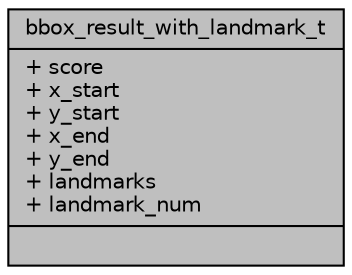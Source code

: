 digraph "bbox_result_with_landmark_t"
{
 // INTERACTIVE_SVG=YES
 // LATEX_PDF_SIZE
  bgcolor="transparent";
  edge [fontname="Helvetica",fontsize="10",labelfontname="Helvetica",labelfontsize="10"];
  node [fontname="Helvetica",fontsize="10",shape=record];
  Node1 [label="{bbox_result_with_landmark_t\n|+ score\l+ x_start\l+ y_start\l+ x_end\l+ y_end\l+ landmarks\l+ landmark_num\l|}",height=0.2,width=0.4,color="black", fillcolor="grey75", style="filled", fontcolor="black",tooltip=" "];
}

